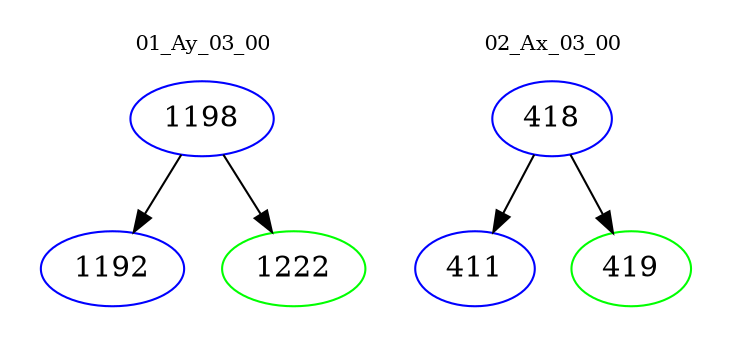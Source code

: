 digraph{
subgraph cluster_0 {
color = white
label = "01_Ay_03_00";
fontsize=10;
T0_1198 [label="1198", color="blue"]
T0_1198 -> T0_1192 [color="black"]
T0_1192 [label="1192", color="blue"]
T0_1198 -> T0_1222 [color="black"]
T0_1222 [label="1222", color="green"]
}
subgraph cluster_1 {
color = white
label = "02_Ax_03_00";
fontsize=10;
T1_418 [label="418", color="blue"]
T1_418 -> T1_411 [color="black"]
T1_411 [label="411", color="blue"]
T1_418 -> T1_419 [color="black"]
T1_419 [label="419", color="green"]
}
}
